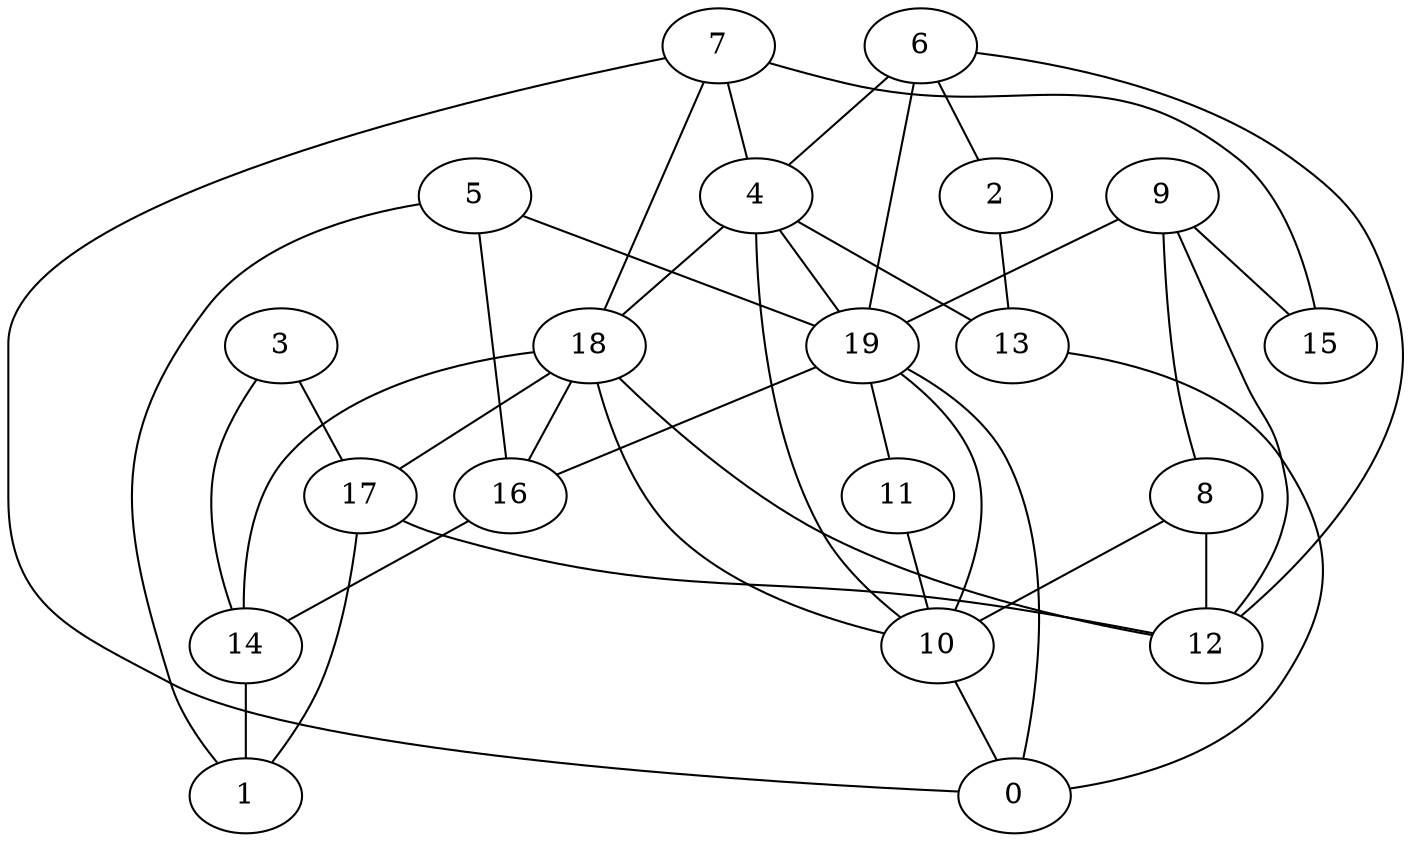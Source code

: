 digraph GG_graph {

subgraph G_graph {
edge [color = black]
"14" -> "1" [dir = none]
"7" -> "18" [dir = none]
"7" -> "4" [dir = none]
"7" -> "15" [dir = none]
"17" -> "12" [dir = none]
"17" -> "1" [dir = none]
"2" -> "13" [dir = none]
"13" -> "0" [dir = none]
"10" -> "0" [dir = none]
"9" -> "8" [dir = none]
"9" -> "15" [dir = none]
"9" -> "19" [dir = none]
"9" -> "12" [dir = none]
"8" -> "12" [dir = none]
"8" -> "10" [dir = none]
"19" -> "16" [dir = none]
"19" -> "10" [dir = none]
"19" -> "0" [dir = none]
"19" -> "11" [dir = none]
"6" -> "4" [dir = none]
"6" -> "2" [dir = none]
"6" -> "19" [dir = none]
"6" -> "12" [dir = none]
"18" -> "12" [dir = none]
"18" -> "16" [dir = none]
"18" -> "17" [dir = none]
"18" -> "10" [dir = none]
"18" -> "14" [dir = none]
"11" -> "10" [dir = none]
"4" -> "10" [dir = none]
"4" -> "19" [dir = none]
"4" -> "13" [dir = none]
"5" -> "16" [dir = none]
"5" -> "19" [dir = none]
"5" -> "1" [dir = none]
"16" -> "14" [dir = none]
"3" -> "14" [dir = none]
"3" -> "17" [dir = none]
"4" -> "18" [dir = none]
"7" -> "0" [dir = none]
}

}
